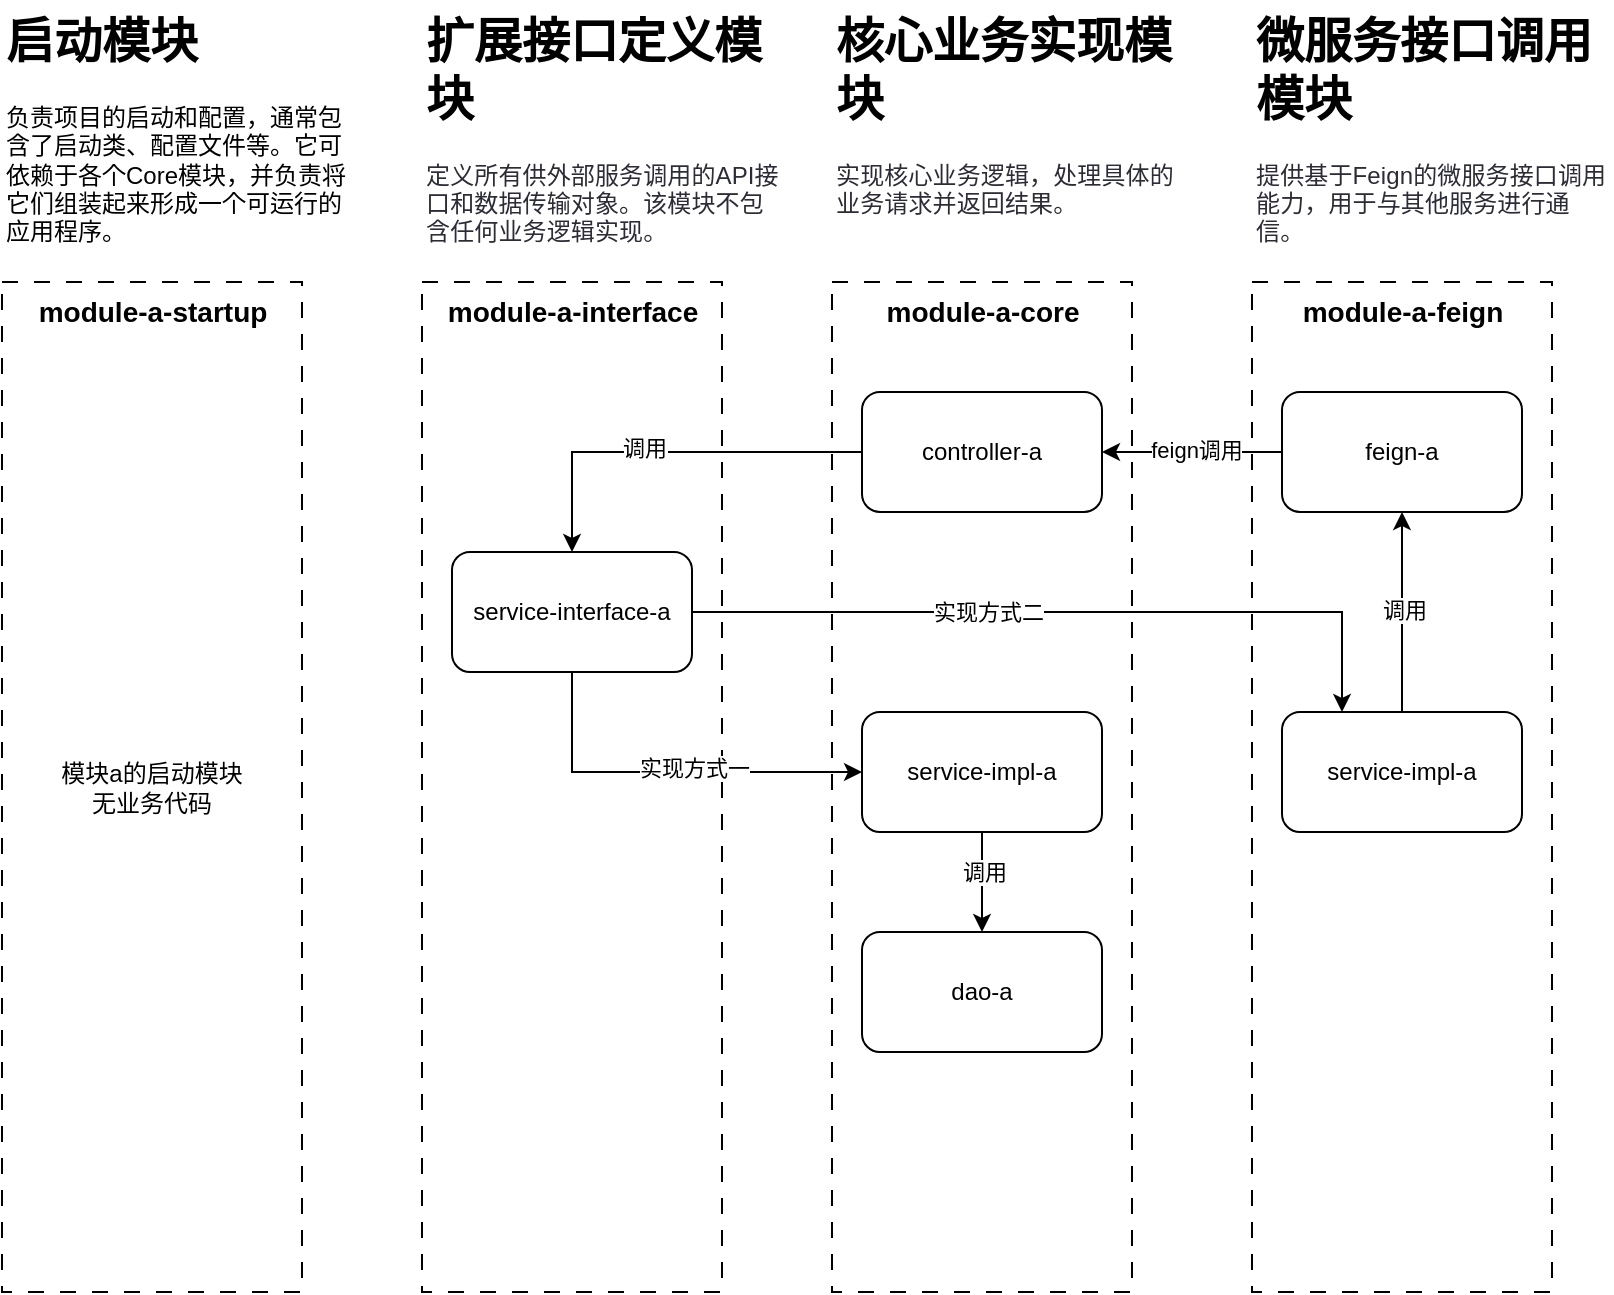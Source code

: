 <mxfile version="27.1.6">
  <diagram name="第 1 页" id="6yrqHXIM9dVvDZcENDSQ">
    <mxGraphModel dx="994" dy="561" grid="1" gridSize="10" guides="1" tooltips="1" connect="1" arrows="1" fold="1" page="1" pageScale="1" pageWidth="1169" pageHeight="827" math="0" shadow="0">
      <root>
        <mxCell id="0" />
        <mxCell id="1" parent="0" />
        <mxCell id="tLNlHLiC8Rr5Cy1QvCgU-1" value="" style="rounded=0;whiteSpace=wrap;html=1;dashed=1;dashPattern=8 8;" vertex="1" parent="1">
          <mxGeometry x="805" y="201" width="150" height="505" as="geometry" />
        </mxCell>
        <mxCell id="tLNlHLiC8Rr5Cy1QvCgU-2" value="" style="rounded=0;whiteSpace=wrap;html=1;dashed=1;dashPattern=8 8;" vertex="1" parent="1">
          <mxGeometry x="595" y="201" width="150" height="505" as="geometry" />
        </mxCell>
        <mxCell id="tLNlHLiC8Rr5Cy1QvCgU-3" value="" style="rounded=0;whiteSpace=wrap;html=1;dashed=1;dashPattern=8 8;" vertex="1" parent="1">
          <mxGeometry x="390" y="201" width="150" height="505" as="geometry" />
        </mxCell>
        <mxCell id="tLNlHLiC8Rr5Cy1QvCgU-4" style="edgeStyle=orthogonalEdgeStyle;rounded=0;orthogonalLoop=1;jettySize=auto;html=1;exitX=0;exitY=0.5;exitDx=0;exitDy=0;" edge="1" parent="1" source="tLNlHLiC8Rr5Cy1QvCgU-6" target="tLNlHLiC8Rr5Cy1QvCgU-11">
          <mxGeometry relative="1" as="geometry" />
        </mxCell>
        <mxCell id="tLNlHLiC8Rr5Cy1QvCgU-5" value="调用" style="edgeLabel;html=1;align=center;verticalAlign=middle;resizable=0;points=[];" vertex="1" connectable="0" parent="tLNlHLiC8Rr5Cy1QvCgU-4">
          <mxGeometry x="0.118" y="-2" relative="1" as="geometry">
            <mxPoint as="offset" />
          </mxGeometry>
        </mxCell>
        <mxCell id="tLNlHLiC8Rr5Cy1QvCgU-6" value="&lt;span style=&quot;background-color: transparent; color: light-dark(rgb(0, 0, 0), rgb(255, 255, 255));&quot;&gt;controller-a&lt;/span&gt;" style="rounded=1;whiteSpace=wrap;html=1;" vertex="1" parent="1">
          <mxGeometry x="610" y="256" width="120" height="60" as="geometry" />
        </mxCell>
        <mxCell id="tLNlHLiC8Rr5Cy1QvCgU-7" style="edgeStyle=orthogonalEdgeStyle;rounded=0;orthogonalLoop=1;jettySize=auto;html=1;exitX=1;exitY=0.5;exitDx=0;exitDy=0;entryX=0.25;entryY=0;entryDx=0;entryDy=0;" edge="1" parent="1" source="tLNlHLiC8Rr5Cy1QvCgU-11" target="tLNlHLiC8Rr5Cy1QvCgU-21">
          <mxGeometry relative="1" as="geometry">
            <mxPoint x="670" y="416" as="targetPoint" />
          </mxGeometry>
        </mxCell>
        <mxCell id="tLNlHLiC8Rr5Cy1QvCgU-8" value="实现方式二" style="edgeLabel;html=1;align=center;verticalAlign=middle;resizable=0;points=[];" vertex="1" connectable="0" parent="tLNlHLiC8Rr5Cy1QvCgU-7">
          <mxGeometry x="-0.211" relative="1" as="geometry">
            <mxPoint as="offset" />
          </mxGeometry>
        </mxCell>
        <mxCell id="tLNlHLiC8Rr5Cy1QvCgU-9" style="edgeStyle=orthogonalEdgeStyle;rounded=0;orthogonalLoop=1;jettySize=auto;html=1;exitX=0.5;exitY=1;exitDx=0;exitDy=0;entryX=0;entryY=0.5;entryDx=0;entryDy=0;" edge="1" parent="1" source="tLNlHLiC8Rr5Cy1QvCgU-11" target="tLNlHLiC8Rr5Cy1QvCgU-14">
          <mxGeometry relative="1" as="geometry">
            <Array as="points">
              <mxPoint x="465" y="446" />
            </Array>
          </mxGeometry>
        </mxCell>
        <mxCell id="tLNlHLiC8Rr5Cy1QvCgU-10" value="实现方式一" style="edgeLabel;html=1;align=center;verticalAlign=middle;resizable=0;points=[];" vertex="1" connectable="0" parent="tLNlHLiC8Rr5Cy1QvCgU-9">
          <mxGeometry x="0.14" y="2" relative="1" as="geometry">
            <mxPoint as="offset" />
          </mxGeometry>
        </mxCell>
        <mxCell id="tLNlHLiC8Rr5Cy1QvCgU-11" value="&lt;span style=&quot;background-color: transparent; color: light-dark(rgb(0, 0, 0), rgb(255, 255, 255));&quot;&gt;service-&lt;/span&gt;&lt;span style=&quot;background-color: transparent; color: light-dark(rgb(0, 0, 0), rgb(255, 255, 255));&quot;&gt;interface-a&lt;/span&gt;" style="rounded=1;whiteSpace=wrap;html=1;" vertex="1" parent="1">
          <mxGeometry x="405" y="336" width="120" height="60" as="geometry" />
        </mxCell>
        <mxCell id="tLNlHLiC8Rr5Cy1QvCgU-12" style="edgeStyle=orthogonalEdgeStyle;rounded=0;orthogonalLoop=1;jettySize=auto;html=1;exitX=0.5;exitY=1;exitDx=0;exitDy=0;" edge="1" parent="1" source="tLNlHLiC8Rr5Cy1QvCgU-14" target="tLNlHLiC8Rr5Cy1QvCgU-24">
          <mxGeometry relative="1" as="geometry" />
        </mxCell>
        <mxCell id="tLNlHLiC8Rr5Cy1QvCgU-13" value="调用" style="edgeLabel;html=1;align=center;verticalAlign=middle;resizable=0;points=[];" vertex="1" connectable="0" parent="tLNlHLiC8Rr5Cy1QvCgU-12">
          <mxGeometry x="-0.2" y="1" relative="1" as="geometry">
            <mxPoint as="offset" />
          </mxGeometry>
        </mxCell>
        <mxCell id="tLNlHLiC8Rr5Cy1QvCgU-14" value="&lt;span style=&quot;background-color: transparent; color: light-dark(rgb(0, 0, 0), rgb(255, 255, 255));&quot;&gt;service-impl-a&lt;/span&gt;" style="rounded=1;whiteSpace=wrap;html=1;" vertex="1" parent="1">
          <mxGeometry x="610" y="416" width="120" height="60" as="geometry" />
        </mxCell>
        <mxCell id="tLNlHLiC8Rr5Cy1QvCgU-15" value="&lt;b&gt;&lt;font style=&quot;font-size: 14px;&quot;&gt;module-a-interface&lt;/font&gt;&lt;/b&gt;" style="text;html=1;align=center;verticalAlign=middle;whiteSpace=wrap;rounded=0;" vertex="1" parent="1">
          <mxGeometry x="398.75" y="201" width="132.5" height="30" as="geometry" />
        </mxCell>
        <mxCell id="tLNlHLiC8Rr5Cy1QvCgU-16" style="edgeStyle=orthogonalEdgeStyle;rounded=0;orthogonalLoop=1;jettySize=auto;html=1;exitX=0;exitY=0.5;exitDx=0;exitDy=0;" edge="1" parent="1" source="tLNlHLiC8Rr5Cy1QvCgU-18" target="tLNlHLiC8Rr5Cy1QvCgU-6">
          <mxGeometry relative="1" as="geometry" />
        </mxCell>
        <mxCell id="tLNlHLiC8Rr5Cy1QvCgU-17" value="feign调用" style="edgeLabel;html=1;align=center;verticalAlign=middle;resizable=0;points=[];" vertex="1" connectable="0" parent="tLNlHLiC8Rr5Cy1QvCgU-16">
          <mxGeometry x="-0.044" y="-1" relative="1" as="geometry">
            <mxPoint as="offset" />
          </mxGeometry>
        </mxCell>
        <mxCell id="tLNlHLiC8Rr5Cy1QvCgU-18" value="&lt;span style=&quot;background-color: transparent; color: light-dark(rgb(0, 0, 0), rgb(255, 255, 255));&quot;&gt;feign-a&lt;/span&gt;" style="rounded=1;whiteSpace=wrap;html=1;" vertex="1" parent="1">
          <mxGeometry x="820" y="256" width="120" height="60" as="geometry" />
        </mxCell>
        <mxCell id="tLNlHLiC8Rr5Cy1QvCgU-19" style="edgeStyle=orthogonalEdgeStyle;rounded=0;orthogonalLoop=1;jettySize=auto;html=1;exitX=0.5;exitY=0;exitDx=0;exitDy=0;entryX=0.5;entryY=1;entryDx=0;entryDy=0;" edge="1" parent="1" source="tLNlHLiC8Rr5Cy1QvCgU-21" target="tLNlHLiC8Rr5Cy1QvCgU-18">
          <mxGeometry relative="1" as="geometry" />
        </mxCell>
        <mxCell id="tLNlHLiC8Rr5Cy1QvCgU-20" value="调用" style="edgeLabel;html=1;align=center;verticalAlign=middle;resizable=0;points=[];" vertex="1" connectable="0" parent="tLNlHLiC8Rr5Cy1QvCgU-19">
          <mxGeometry x="0.02" y="-1" relative="1" as="geometry">
            <mxPoint as="offset" />
          </mxGeometry>
        </mxCell>
        <mxCell id="tLNlHLiC8Rr5Cy1QvCgU-21" value="&lt;span style=&quot;background-color: transparent; color: light-dark(rgb(0, 0, 0), rgb(255, 255, 255));&quot;&gt;service-impl-a&lt;/span&gt;" style="rounded=1;whiteSpace=wrap;html=1;" vertex="1" parent="1">
          <mxGeometry x="820" y="416" width="120" height="60" as="geometry" />
        </mxCell>
        <mxCell id="tLNlHLiC8Rr5Cy1QvCgU-22" value="&lt;b&gt;&lt;font style=&quot;font-size: 14px;&quot;&gt;module-a-core&lt;/font&gt;&lt;/b&gt;" style="text;html=1;align=center;verticalAlign=middle;whiteSpace=wrap;rounded=0;" vertex="1" parent="1">
          <mxGeometry x="603.75" y="201" width="132.5" height="30" as="geometry" />
        </mxCell>
        <mxCell id="tLNlHLiC8Rr5Cy1QvCgU-23" value="&lt;b&gt;&lt;font style=&quot;font-size: 14px;&quot;&gt;module-a-feign&lt;/font&gt;&lt;/b&gt;" style="text;html=1;align=center;verticalAlign=middle;whiteSpace=wrap;rounded=0;" vertex="1" parent="1">
          <mxGeometry x="813.75" y="201" width="132.5" height="30" as="geometry" />
        </mxCell>
        <mxCell id="tLNlHLiC8Rr5Cy1QvCgU-24" value="&lt;span style=&quot;background-color: transparent; color: light-dark(rgb(0, 0, 0), rgb(255, 255, 255));&quot;&gt;dao-a&lt;/span&gt;" style="rounded=1;whiteSpace=wrap;html=1;" vertex="1" parent="1">
          <mxGeometry x="610" y="526" width="120" height="60" as="geometry" />
        </mxCell>
        <mxCell id="tLNlHLiC8Rr5Cy1QvCgU-25" value="模块a的启动模块&lt;div&gt;无业务代码&lt;/div&gt;" style="rounded=0;whiteSpace=wrap;html=1;dashed=1;dashPattern=8 8;" vertex="1" parent="1">
          <mxGeometry x="180" y="201" width="150" height="505" as="geometry" />
        </mxCell>
        <mxCell id="tLNlHLiC8Rr5Cy1QvCgU-26" value="&lt;b&gt;&lt;font style=&quot;font-size: 14px;&quot;&gt;module-a-startup&lt;/font&gt;&lt;/b&gt;" style="text;html=1;align=center;verticalAlign=middle;whiteSpace=wrap;rounded=0;" vertex="1" parent="1">
          <mxGeometry x="188.75" y="201" width="132.5" height="30" as="geometry" />
        </mxCell>
        <mxCell id="tLNlHLiC8Rr5Cy1QvCgU-31" value="&lt;h1 style=&quot;margin-top: 0px;&quot;&gt;启动模块&lt;/h1&gt;&lt;p&gt;&lt;span style=&quot;text-align: center; background-color: transparent; color: light-dark(rgb(0, 0, 0), rgb(255, 255, 255));&quot;&gt;负责项目的启动和配置，通常包含了启动类、配置文件等。它可依赖于各个Core模块，并负责将它们组装起来形成一个可运行的应用程序。&lt;/span&gt;&lt;/p&gt;" style="text;html=1;whiteSpace=wrap;overflow=hidden;rounded=0;" vertex="1" parent="1">
          <mxGeometry x="180" y="60" width="180" height="120" as="geometry" />
        </mxCell>
        <mxCell id="tLNlHLiC8Rr5Cy1QvCgU-32" value="&lt;h1 style=&quot;margin-top: 0px;&quot;&gt;扩展接口定义模块&lt;/h1&gt;&lt;p&gt;&lt;span style=&quot;background-color: rgb(255, 255, 255); color: rgb(44, 44, 54); letter-spacing: 0.064px;&quot;&gt;&lt;font style=&quot;font-size: 12px;&quot; face=&quot;Helvetica&quot;&gt;定义所有供外部服务调用的API接口和数据传输对象。该模块不包含任何业务逻辑实现。&lt;/font&gt;&lt;/span&gt;&lt;/p&gt;" style="text;html=1;whiteSpace=wrap;overflow=hidden;rounded=0;" vertex="1" parent="1">
          <mxGeometry x="390" y="60" width="180" height="120" as="geometry" />
        </mxCell>
        <mxCell id="tLNlHLiC8Rr5Cy1QvCgU-33" value="&lt;h1 style=&quot;margin-top: 0px;&quot;&gt;核心业务实现模块&lt;/h1&gt;&lt;p&gt;&lt;span style=&quot;background-color: rgb(255, 255, 255); color: rgb(44, 44, 54); letter-spacing: 0.064px;&quot;&gt;&lt;font face=&quot;Helvetica&quot; style=&quot;font-size: 12px;&quot;&gt;实现核心业务逻辑，处理具体的业务请求并返回结果。&lt;/font&gt;&lt;/span&gt;&lt;/p&gt;" style="text;html=1;whiteSpace=wrap;overflow=hidden;rounded=0;" vertex="1" parent="1">
          <mxGeometry x="595" y="60" width="180" height="120" as="geometry" />
        </mxCell>
        <mxCell id="tLNlHLiC8Rr5Cy1QvCgU-34" value="&lt;h1 style=&quot;margin-top: 0px;&quot;&gt;微服务接口调用模块&lt;/h1&gt;&lt;p&gt;&lt;span style=&quot;color: rgb(44, 44, 54); letter-spacing: 0.064px; background-color: rgb(255, 255, 255);&quot;&gt;&lt;font face=&quot;Helvetica&quot; style=&quot;font-size: 12px;&quot;&gt;提供基于Feign的微服务接口调用能力，用于与其他服务进行通信。&lt;/font&gt;&lt;/span&gt;&lt;/p&gt;" style="text;html=1;whiteSpace=wrap;overflow=hidden;rounded=0;" vertex="1" parent="1">
          <mxGeometry x="805" y="60" width="180" height="120" as="geometry" />
        </mxCell>
      </root>
    </mxGraphModel>
  </diagram>
</mxfile>
